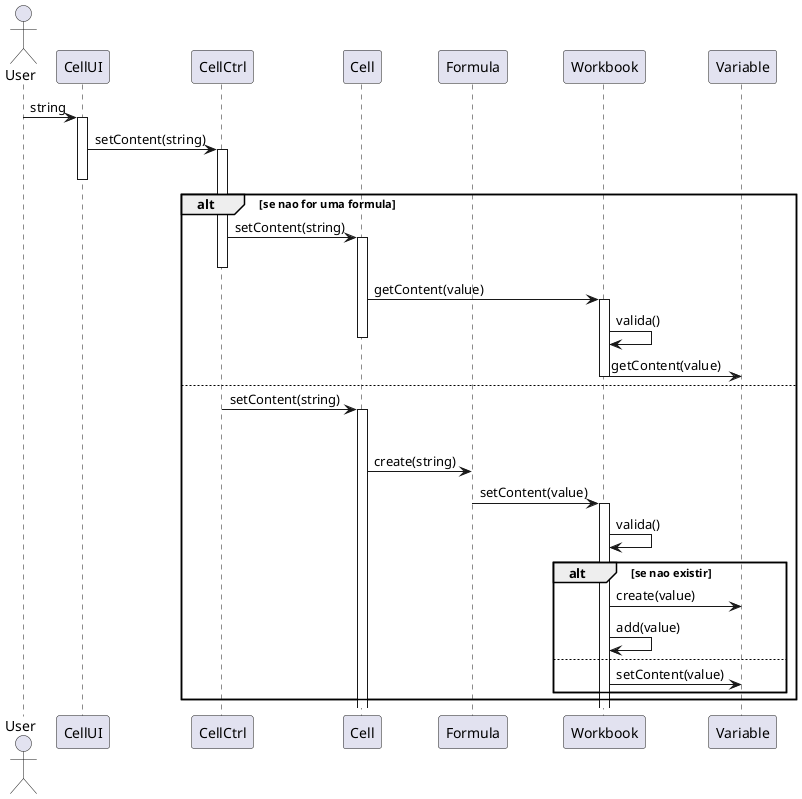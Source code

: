 @startuml doc-files/draft_macros_02_01.png
 actor User
 participant "CellUI" as UI
 participant "CellCtrl" as ctrl
 participant "Cell" as cell
 participant "Formula" as Formula
 participant "Workbook" as Workbook
 participant "Variable" as Variable


User -> UI : string
activate UI
UI -> ctrl : setContent(string)
activate ctrl
deactivate UI
alt se nao for uma formula
ctrl -> cell : setContent(string)
activate cell
deactivate ctrl

cell->Workbook : getContent(value)
activate Workbook
Workbook->Workbook : valida()
deactivate cell
Workbook -> Variable : getContent(value)

deactivate Workbook



else

ctrl -> cell : setContent(string)
activate cell
deactivate ctrl
cell->Formula : create(string)
Formula->Workbook : setContent(value)
activate Workbook
Workbook->Workbook : valida()
alt se nao existir
Workbook->Variable : create(value)
   Workbook -> Workbook : add(value)
else
Workbook -> Variable : setContent(value)
end
end


@enduml
